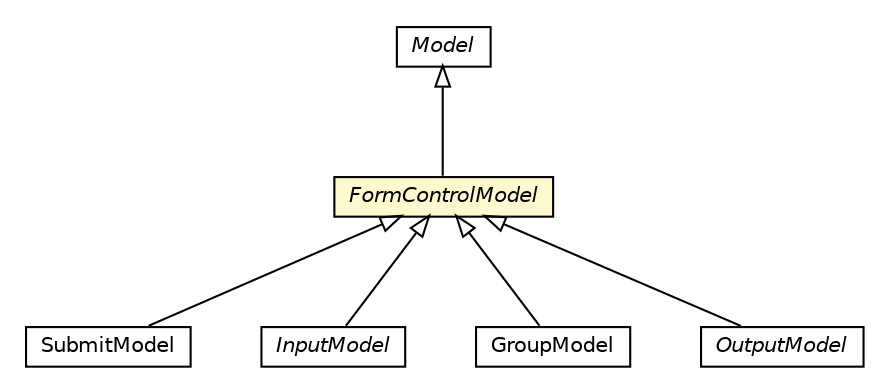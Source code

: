 #!/usr/local/bin/dot
#
# Class diagram 
# Generated by UMLGraph version R5_6-24-gf6e263 (http://www.umlgraph.org/)
#

digraph G {
	edge [fontname="Helvetica",fontsize=10,labelfontname="Helvetica",labelfontsize=10];
	node [fontname="Helvetica",fontsize=10,shape=plaintext];
	nodesep=0.25;
	ranksep=0.5;
	// org.universAAL.ui.ui.handler.web.html.model.SubmitModel
	c4096778 [label=<<table title="org.universAAL.ui.ui.handler.web.html.model.SubmitModel" border="0" cellborder="1" cellspacing="0" cellpadding="2" port="p" href="./SubmitModel.html">
		<tr><td><table border="0" cellspacing="0" cellpadding="1">
<tr><td align="center" balign="center"> SubmitModel </td></tr>
		</table></td></tr>
		</table>>, URL="./SubmitModel.html", fontname="Helvetica", fontcolor="black", fontsize=10.0];
	// org.universAAL.ui.ui.handler.web.html.model.InputModel
	c4096780 [label=<<table title="org.universAAL.ui.ui.handler.web.html.model.InputModel" border="0" cellborder="1" cellspacing="0" cellpadding="2" port="p" href="./InputModel.html">
		<tr><td><table border="0" cellspacing="0" cellpadding="1">
<tr><td align="center" balign="center"><font face="Helvetica-Oblique"> InputModel </font></td></tr>
		</table></td></tr>
		</table>>, URL="./InputModel.html", fontname="Helvetica", fontcolor="black", fontsize=10.0];
	// org.universAAL.ui.ui.handler.web.html.model.GroupModel
	c4096783 [label=<<table title="org.universAAL.ui.ui.handler.web.html.model.GroupModel" border="0" cellborder="1" cellspacing="0" cellpadding="2" port="p" href="./GroupModel.html">
		<tr><td><table border="0" cellspacing="0" cellpadding="1">
<tr><td align="center" balign="center"> GroupModel </td></tr>
		</table></td></tr>
		</table>>, URL="./GroupModel.html", fontname="Helvetica", fontcolor="black", fontsize=10.0];
	// org.universAAL.ui.ui.handler.web.html.model.Model
	c4096786 [label=<<table title="org.universAAL.ui.ui.handler.web.html.model.Model" border="0" cellborder="1" cellspacing="0" cellpadding="2" port="p" href="./Model.html">
		<tr><td><table border="0" cellspacing="0" cellpadding="1">
<tr><td align="center" balign="center"><font face="Helvetica-Oblique"> Model </font></td></tr>
		</table></td></tr>
		</table>>, URL="./Model.html", fontname="Helvetica", fontcolor="black", fontsize=10.0];
	// org.universAAL.ui.ui.handler.web.html.model.FormControlModel
	c4096787 [label=<<table title="org.universAAL.ui.ui.handler.web.html.model.FormControlModel" border="0" cellborder="1" cellspacing="0" cellpadding="2" port="p" bgcolor="lemonChiffon" href="./FormControlModel.html">
		<tr><td><table border="0" cellspacing="0" cellpadding="1">
<tr><td align="center" balign="center"><font face="Helvetica-Oblique"> FormControlModel </font></td></tr>
		</table></td></tr>
		</table>>, URL="./FormControlModel.html", fontname="Helvetica", fontcolor="black", fontsize=10.0];
	// org.universAAL.ui.ui.handler.web.html.model.OutputModel
	c4096788 [label=<<table title="org.universAAL.ui.ui.handler.web.html.model.OutputModel" border="0" cellborder="1" cellspacing="0" cellpadding="2" port="p" href="./OutputModel.html">
		<tr><td><table border="0" cellspacing="0" cellpadding="1">
<tr><td align="center" balign="center"><font face="Helvetica-Oblique"> OutputModel </font></td></tr>
		</table></td></tr>
		</table>>, URL="./OutputModel.html", fontname="Helvetica", fontcolor="black", fontsize=10.0];
	//org.universAAL.ui.ui.handler.web.html.model.SubmitModel extends org.universAAL.ui.ui.handler.web.html.model.FormControlModel
	c4096787:p -> c4096778:p [dir=back,arrowtail=empty];
	//org.universAAL.ui.ui.handler.web.html.model.InputModel extends org.universAAL.ui.ui.handler.web.html.model.FormControlModel
	c4096787:p -> c4096780:p [dir=back,arrowtail=empty];
	//org.universAAL.ui.ui.handler.web.html.model.GroupModel extends org.universAAL.ui.ui.handler.web.html.model.FormControlModel
	c4096787:p -> c4096783:p [dir=back,arrowtail=empty];
	//org.universAAL.ui.ui.handler.web.html.model.FormControlModel extends org.universAAL.ui.ui.handler.web.html.model.Model
	c4096786:p -> c4096787:p [dir=back,arrowtail=empty];
	//org.universAAL.ui.ui.handler.web.html.model.OutputModel extends org.universAAL.ui.ui.handler.web.html.model.FormControlModel
	c4096787:p -> c4096788:p [dir=back,arrowtail=empty];
}

